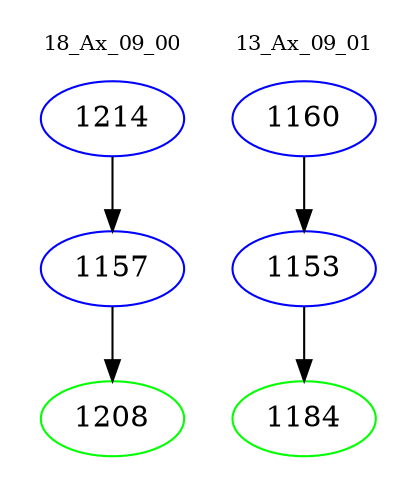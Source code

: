 digraph{
subgraph cluster_0 {
color = white
label = "18_Ax_09_00";
fontsize=10;
T0_1214 [label="1214", color="blue"]
T0_1214 -> T0_1157 [color="black"]
T0_1157 [label="1157", color="blue"]
T0_1157 -> T0_1208 [color="black"]
T0_1208 [label="1208", color="green"]
}
subgraph cluster_1 {
color = white
label = "13_Ax_09_01";
fontsize=10;
T1_1160 [label="1160", color="blue"]
T1_1160 -> T1_1153 [color="black"]
T1_1153 [label="1153", color="blue"]
T1_1153 -> T1_1184 [color="black"]
T1_1184 [label="1184", color="green"]
}
}
